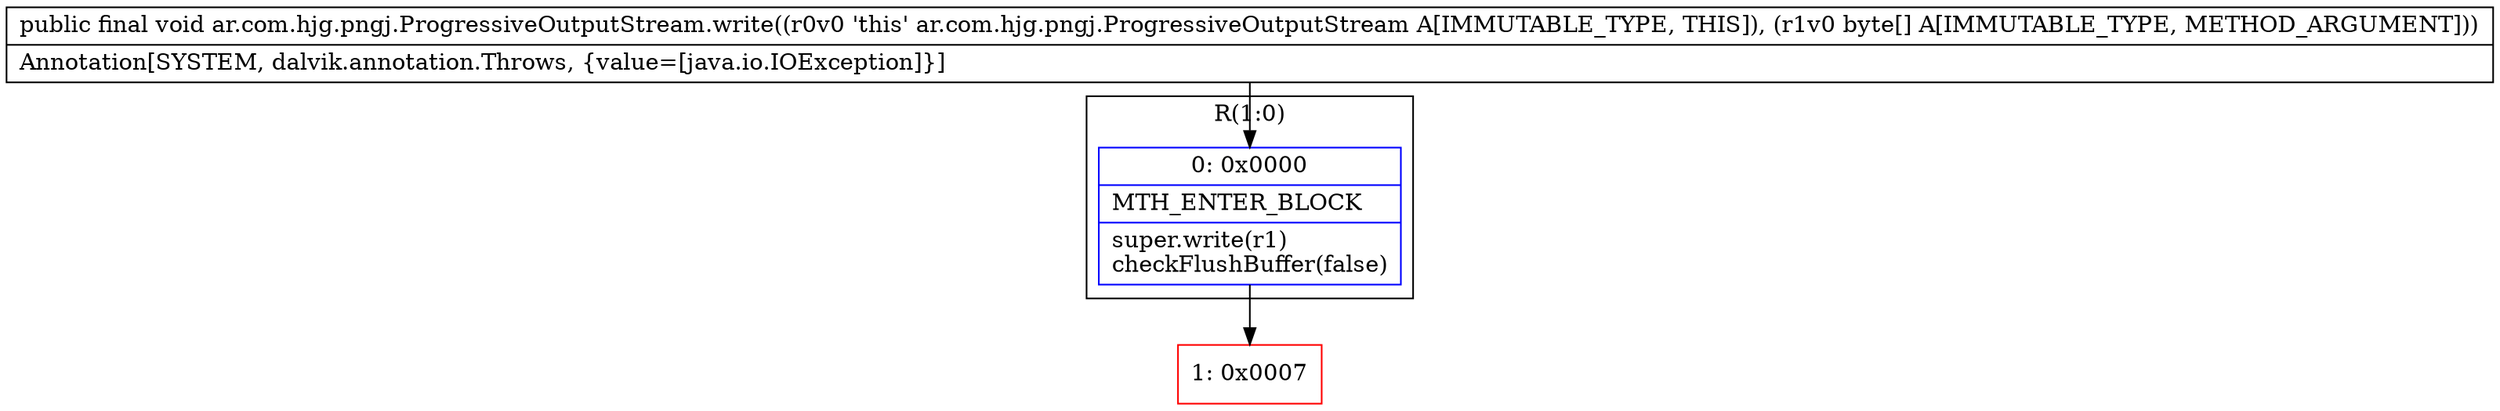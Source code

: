 digraph "CFG forar.com.hjg.pngj.ProgressiveOutputStream.write([B)V" {
subgraph cluster_Region_1294397403 {
label = "R(1:0)";
node [shape=record,color=blue];
Node_0 [shape=record,label="{0\:\ 0x0000|MTH_ENTER_BLOCK\l|super.write(r1)\lcheckFlushBuffer(false)\l}"];
}
Node_1 [shape=record,color=red,label="{1\:\ 0x0007}"];
MethodNode[shape=record,label="{public final void ar.com.hjg.pngj.ProgressiveOutputStream.write((r0v0 'this' ar.com.hjg.pngj.ProgressiveOutputStream A[IMMUTABLE_TYPE, THIS]), (r1v0 byte[] A[IMMUTABLE_TYPE, METHOD_ARGUMENT]))  | Annotation[SYSTEM, dalvik.annotation.Throws, \{value=[java.io.IOException]\}]\l}"];
MethodNode -> Node_0;
Node_0 -> Node_1;
}

